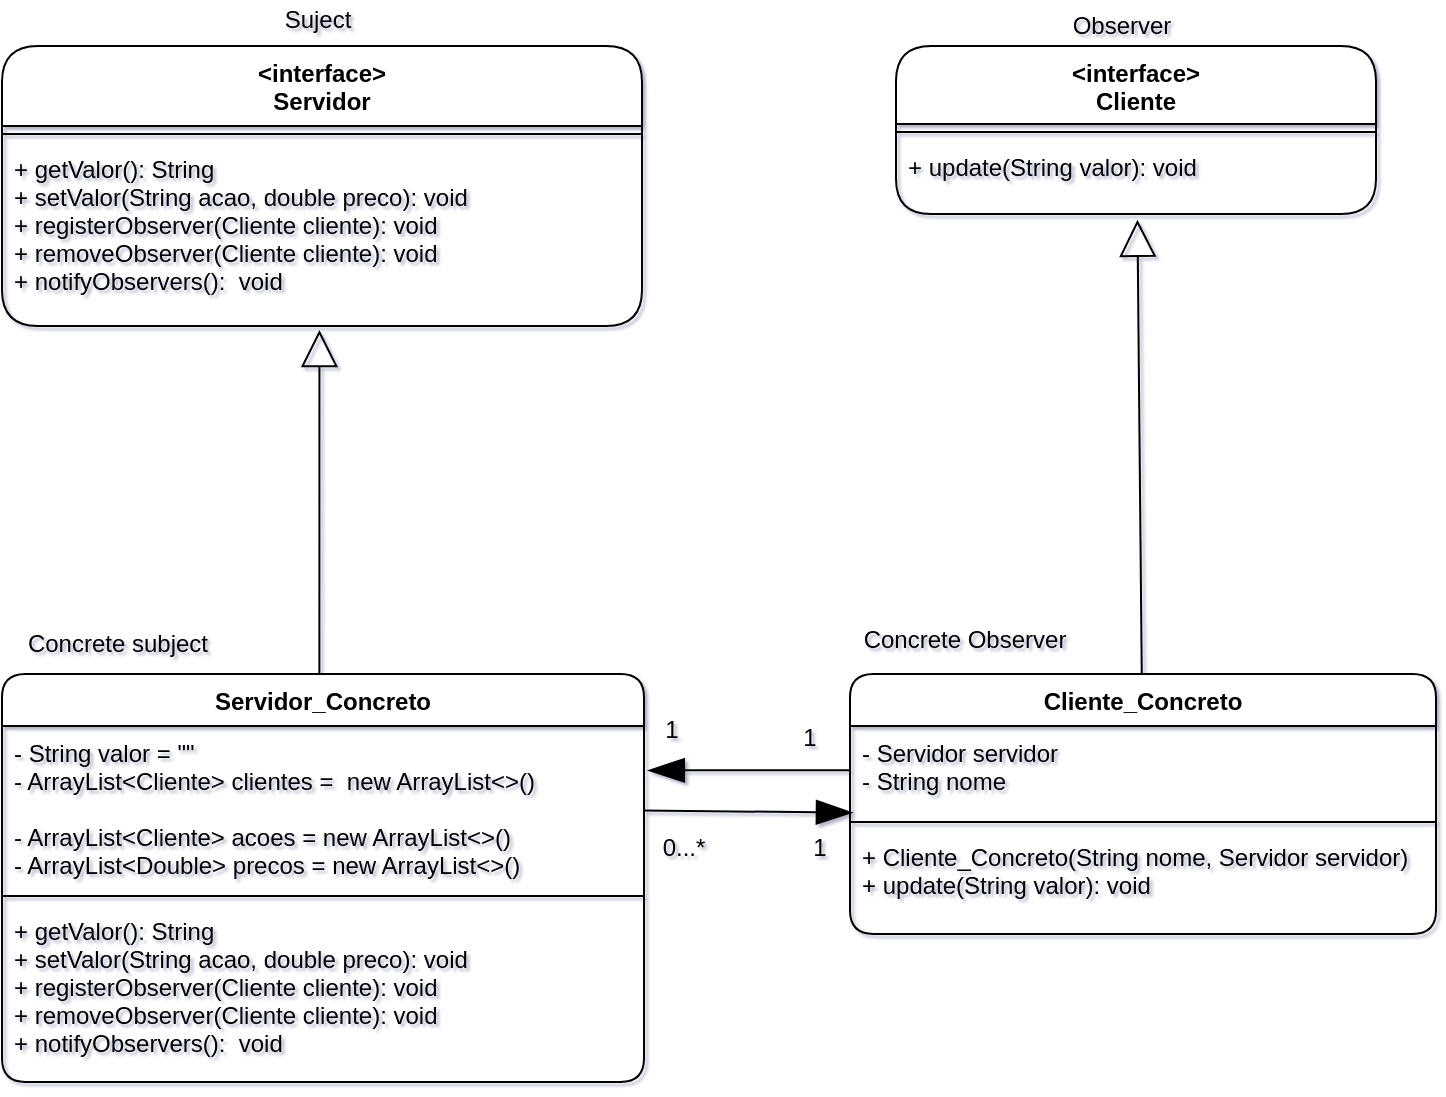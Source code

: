 <mxfile version="13.6.2" type="device"><diagram id="Ju6RxCWqZiQyX91Uzf9m" name="Page-1"><mxGraphModel dx="1021" dy="609" grid="0" gridSize="10" guides="1" tooltips="1" connect="1" arrows="1" fold="1" page="1" pageScale="1" pageWidth="827" pageHeight="1169" background="none" math="0" shadow="1"><root><mxCell id="0"/><mxCell id="1" parent="0"/><mxCell id="nS0epVnqHYraYS8M0FAZ-1" value="&lt;interface&gt; &#10;Servidor" style="swimlane;fontStyle=1;align=center;verticalAlign=top;childLayout=stackLayout;horizontal=1;startSize=40;horizontalStack=0;resizeParent=1;resizeParentMax=0;resizeLast=0;collapsible=1;marginBottom=0;rounded=1;" parent="1" vertex="1"><mxGeometry x="40" y="130" width="320" height="140" as="geometry"/></mxCell><mxCell id="nS0epVnqHYraYS8M0FAZ-3" value="" style="line;strokeWidth=1;fillColor=none;align=left;verticalAlign=middle;spacingTop=-1;spacingLeft=3;spacingRight=3;rotatable=0;labelPosition=right;points=[];portConstraint=eastwest;rounded=1;" parent="nS0epVnqHYraYS8M0FAZ-1" vertex="1"><mxGeometry y="40" width="320" height="8" as="geometry"/></mxCell><mxCell id="nS0epVnqHYraYS8M0FAZ-4" value="+ getValor(): String&#10;+ setValor(String acao, double preco): void&#10;+ registerObserver(Cliente cliente): void&#10;+ removeObserver(Cliente cliente): void&#10;+ notifyObservers():  void" style="text;strokeColor=none;fillColor=none;align=left;verticalAlign=top;spacingLeft=4;spacingRight=4;overflow=hidden;rotatable=0;points=[[0,0.5],[1,0.5]];portConstraint=eastwest;rounded=1;" parent="nS0epVnqHYraYS8M0FAZ-1" vertex="1"><mxGeometry y="48" width="320" height="92" as="geometry"/></mxCell><mxCell id="nS0epVnqHYraYS8M0FAZ-19" value="1" style="text;html=1;strokeColor=none;fillColor=none;align=center;verticalAlign=middle;whiteSpace=wrap;rounded=1;" parent="1" vertex="1"><mxGeometry x="429" y="520.5" width="40" height="20" as="geometry"/></mxCell><mxCell id="nS0epVnqHYraYS8M0FAZ-20" value="1" style="text;html=1;strokeColor=none;fillColor=none;align=center;verticalAlign=middle;whiteSpace=wrap;rounded=1;" parent="1" vertex="1"><mxGeometry x="355" y="462" width="40" height="20" as="geometry"/></mxCell><mxCell id="nS0epVnqHYraYS8M0FAZ-21" value="0...*" style="text;html=1;strokeColor=none;fillColor=none;align=center;verticalAlign=middle;whiteSpace=wrap;rounded=1;" parent="1" vertex="1"><mxGeometry x="361" y="520.5" width="40" height="20" as="geometry"/></mxCell><mxCell id="nS0epVnqHYraYS8M0FAZ-24" value="1" style="text;html=1;strokeColor=none;fillColor=none;align=center;verticalAlign=middle;whiteSpace=wrap;rounded=1;" parent="1" vertex="1"><mxGeometry x="424" y="466" width="40" height="20" as="geometry"/></mxCell><mxCell id="YN1cadH5EcowP8Jcr6f1-1" value="Suject" style="text;html=1;strokeColor=none;fillColor=none;align=center;verticalAlign=middle;whiteSpace=wrap;rounded=0;" parent="1" vertex="1"><mxGeometry x="178" y="107" width="40" height="20" as="geometry"/></mxCell><mxCell id="YN1cadH5EcowP8Jcr6f1-2" value="Observer" style="text;html=1;strokeColor=none;fillColor=none;align=center;verticalAlign=middle;whiteSpace=wrap;rounded=0;" parent="1" vertex="1"><mxGeometry x="580" y="110" width="40" height="20" as="geometry"/></mxCell><mxCell id="8V7_Nz1uW-QZfRU94s_W-10" style="edgeStyle=orthogonalEdgeStyle;rounded=0;orthogonalLoop=1;jettySize=auto;html=1;endArrow=block;endFill=0;startSize=16;endSize=16;entryX=0.496;entryY=1.022;entryDx=0;entryDy=0;entryPerimeter=0;" edge="1" parent="1" source="8V7_Nz1uW-QZfRU94s_W-6" target="nS0epVnqHYraYS8M0FAZ-4"><mxGeometry relative="1" as="geometry"><mxPoint x="199" y="360" as="targetPoint"/><Array as="points"><mxPoint x="199" y="422"/></Array></mxGeometry></mxCell><mxCell id="8V7_Nz1uW-QZfRU94s_W-6" value="Servidor_Concreto" style="swimlane;fontStyle=1;align=center;verticalAlign=top;childLayout=stackLayout;horizontal=1;startSize=26;horizontalStack=0;resizeParent=1;resizeParentMax=0;resizeLast=0;collapsible=1;marginBottom=0;rounded=1;" vertex="1" parent="1"><mxGeometry x="40" y="444" width="321" height="204" as="geometry"/></mxCell><mxCell id="8V7_Nz1uW-QZfRU94s_W-7" value="- String valor = &quot;&quot;&#10;- ArrayList&lt;Cliente&gt; clientes =  new ArrayList&lt;&gt;()&#10;&#10;- ArrayList&lt;Cliente&gt; acoes = new ArrayList&lt;&gt;()&#10;- ArrayList&lt;Double&gt; precos = new ArrayList&lt;&gt;()&#10;" style="text;strokeColor=none;fillColor=none;align=left;verticalAlign=top;spacingLeft=4;spacingRight=4;overflow=hidden;rotatable=0;points=[[0,0.5],[1,0.5]];portConstraint=eastwest;rounded=1;" vertex="1" parent="8V7_Nz1uW-QZfRU94s_W-6"><mxGeometry y="26" width="321" height="81" as="geometry"/></mxCell><mxCell id="8V7_Nz1uW-QZfRU94s_W-8" value="" style="line;strokeWidth=1;fillColor=none;align=left;verticalAlign=middle;spacingTop=-1;spacingLeft=3;spacingRight=3;rotatable=0;labelPosition=right;points=[];portConstraint=eastwest;rounded=1;" vertex="1" parent="8V7_Nz1uW-QZfRU94s_W-6"><mxGeometry y="107" width="321" height="8" as="geometry"/></mxCell><mxCell id="8V7_Nz1uW-QZfRU94s_W-9" value="+ getValor(): String&#10;+ setValor(String acao, double preco): void&#10;+ registerObserver(Cliente cliente): void&#10;+ removeObserver(Cliente cliente): void&#10;+ notifyObservers():  void" style="text;strokeColor=none;fillColor=none;align=left;verticalAlign=top;spacingLeft=4;spacingRight=4;overflow=hidden;rotatable=0;points=[[0,0.5],[1,0.5]];portConstraint=eastwest;rounded=1;" vertex="1" parent="8V7_Nz1uW-QZfRU94s_W-6"><mxGeometry y="115" width="321" height="89" as="geometry"/></mxCell><mxCell id="8V7_Nz1uW-QZfRU94s_W-16" value="Concrete subject" style="text;html=1;strokeColor=none;fillColor=none;align=center;verticalAlign=middle;whiteSpace=wrap;rounded=0;" vertex="1" parent="1"><mxGeometry x="40" y="419" width="116" height="20" as="geometry"/></mxCell><mxCell id="8V7_Nz1uW-QZfRU94s_W-17" value="Concrete Observer" style="text;html=1;strokeColor=none;fillColor=none;align=center;verticalAlign=middle;whiteSpace=wrap;rounded=0;" vertex="1" parent="1"><mxGeometry x="464" y="417" width="115" height="20" as="geometry"/></mxCell><mxCell id="8V7_Nz1uW-QZfRU94s_W-18" style="edgeStyle=none;rounded=0;orthogonalLoop=1;jettySize=auto;html=1;entryX=0.503;entryY=1.078;entryDx=0;entryDy=0;entryPerimeter=0;startSize=16;endArrow=block;endFill=0;endSize=16;" edge="1" parent="1" source="8V7_Nz1uW-QZfRU94s_W-11" target="nS0epVnqHYraYS8M0FAZ-16"><mxGeometry relative="1" as="geometry"/></mxCell><mxCell id="8V7_Nz1uW-QZfRU94s_W-11" value="Cliente_Concreto" style="swimlane;fontStyle=1;align=center;verticalAlign=top;childLayout=stackLayout;horizontal=1;startSize=26;horizontalStack=0;resizeParent=1;resizeParentMax=0;resizeLast=0;collapsible=1;marginBottom=0;rounded=1;" vertex="1" parent="1"><mxGeometry x="464" y="444" width="293" height="130" as="geometry"/></mxCell><mxCell id="8V7_Nz1uW-QZfRU94s_W-12" value="- Servidor servidor&#10;- String nome&#10;" style="text;strokeColor=none;fillColor=none;align=left;verticalAlign=top;spacingLeft=4;spacingRight=4;overflow=hidden;rotatable=0;points=[[0,0.5],[1,0.5]];portConstraint=eastwest;rounded=1;" vertex="1" parent="8V7_Nz1uW-QZfRU94s_W-11"><mxGeometry y="26" width="293" height="44" as="geometry"/></mxCell><mxCell id="8V7_Nz1uW-QZfRU94s_W-13" value="" style="line;strokeWidth=1;fillColor=none;align=left;verticalAlign=middle;spacingTop=-1;spacingLeft=3;spacingRight=3;rotatable=0;labelPosition=right;points=[];portConstraint=eastwest;rounded=1;" vertex="1" parent="8V7_Nz1uW-QZfRU94s_W-11"><mxGeometry y="70" width="293" height="8" as="geometry"/></mxCell><mxCell id="8V7_Nz1uW-QZfRU94s_W-14" value="+ Cliente_Concreto(String nome, Servidor servidor)&#10;+ update(String valor): void" style="text;strokeColor=none;fillColor=none;align=left;verticalAlign=top;spacingLeft=4;spacingRight=4;overflow=hidden;rotatable=0;points=[[0,0.5],[1,0.5]];portConstraint=eastwest;rounded=1;" vertex="1" parent="8V7_Nz1uW-QZfRU94s_W-11"><mxGeometry y="78" width="293" height="52" as="geometry"/></mxCell><mxCell id="nS0epVnqHYraYS8M0FAZ-13" value="&lt;interface&gt;&#10;Cliente" style="swimlane;fontStyle=1;align=center;verticalAlign=top;childLayout=stackLayout;horizontal=1;startSize=39;horizontalStack=0;resizeParent=1;resizeParentMax=0;resizeLast=0;collapsible=1;marginBottom=0;rounded=1;" parent="1" vertex="1"><mxGeometry x="487" y="130" width="240" height="84" as="geometry"/></mxCell><mxCell id="nS0epVnqHYraYS8M0FAZ-15" value="" style="line;strokeWidth=1;fillColor=none;align=left;verticalAlign=middle;spacingTop=-1;spacingLeft=3;spacingRight=3;rotatable=0;labelPosition=right;points=[];portConstraint=eastwest;rounded=1;" parent="nS0epVnqHYraYS8M0FAZ-13" vertex="1"><mxGeometry y="39" width="240" height="8" as="geometry"/></mxCell><mxCell id="nS0epVnqHYraYS8M0FAZ-16" value="+ update(String valor): void" style="text;strokeColor=none;fillColor=none;align=left;verticalAlign=top;spacingLeft=4;spacingRight=4;overflow=hidden;rotatable=0;points=[[0,0.5],[1,0.5]];portConstraint=eastwest;rounded=1;" parent="nS0epVnqHYraYS8M0FAZ-13" vertex="1"><mxGeometry y="47" width="240" height="37" as="geometry"/></mxCell><mxCell id="8V7_Nz1uW-QZfRU94s_W-20" style="edgeStyle=none;rounded=0;orthogonalLoop=1;jettySize=auto;html=1;entryX=1.006;entryY=0.274;entryDx=0;entryDy=0;entryPerimeter=0;startSize=16;endArrow=blockThin;endFill=1;endSize=16;" edge="1" parent="1" source="8V7_Nz1uW-QZfRU94s_W-12" target="8V7_Nz1uW-QZfRU94s_W-7"><mxGeometry relative="1" as="geometry"/></mxCell><mxCell id="8V7_Nz1uW-QZfRU94s_W-21" style="edgeStyle=none;rounded=0;orthogonalLoop=1;jettySize=auto;html=1;entryX=0.005;entryY=0.985;entryDx=0;entryDy=0;entryPerimeter=0;startSize=16;endArrow=blockThin;endFill=1;endSize=16;" edge="1" parent="1" source="8V7_Nz1uW-QZfRU94s_W-7" target="8V7_Nz1uW-QZfRU94s_W-12"><mxGeometry relative="1" as="geometry"/></mxCell></root></mxGraphModel></diagram></mxfile>